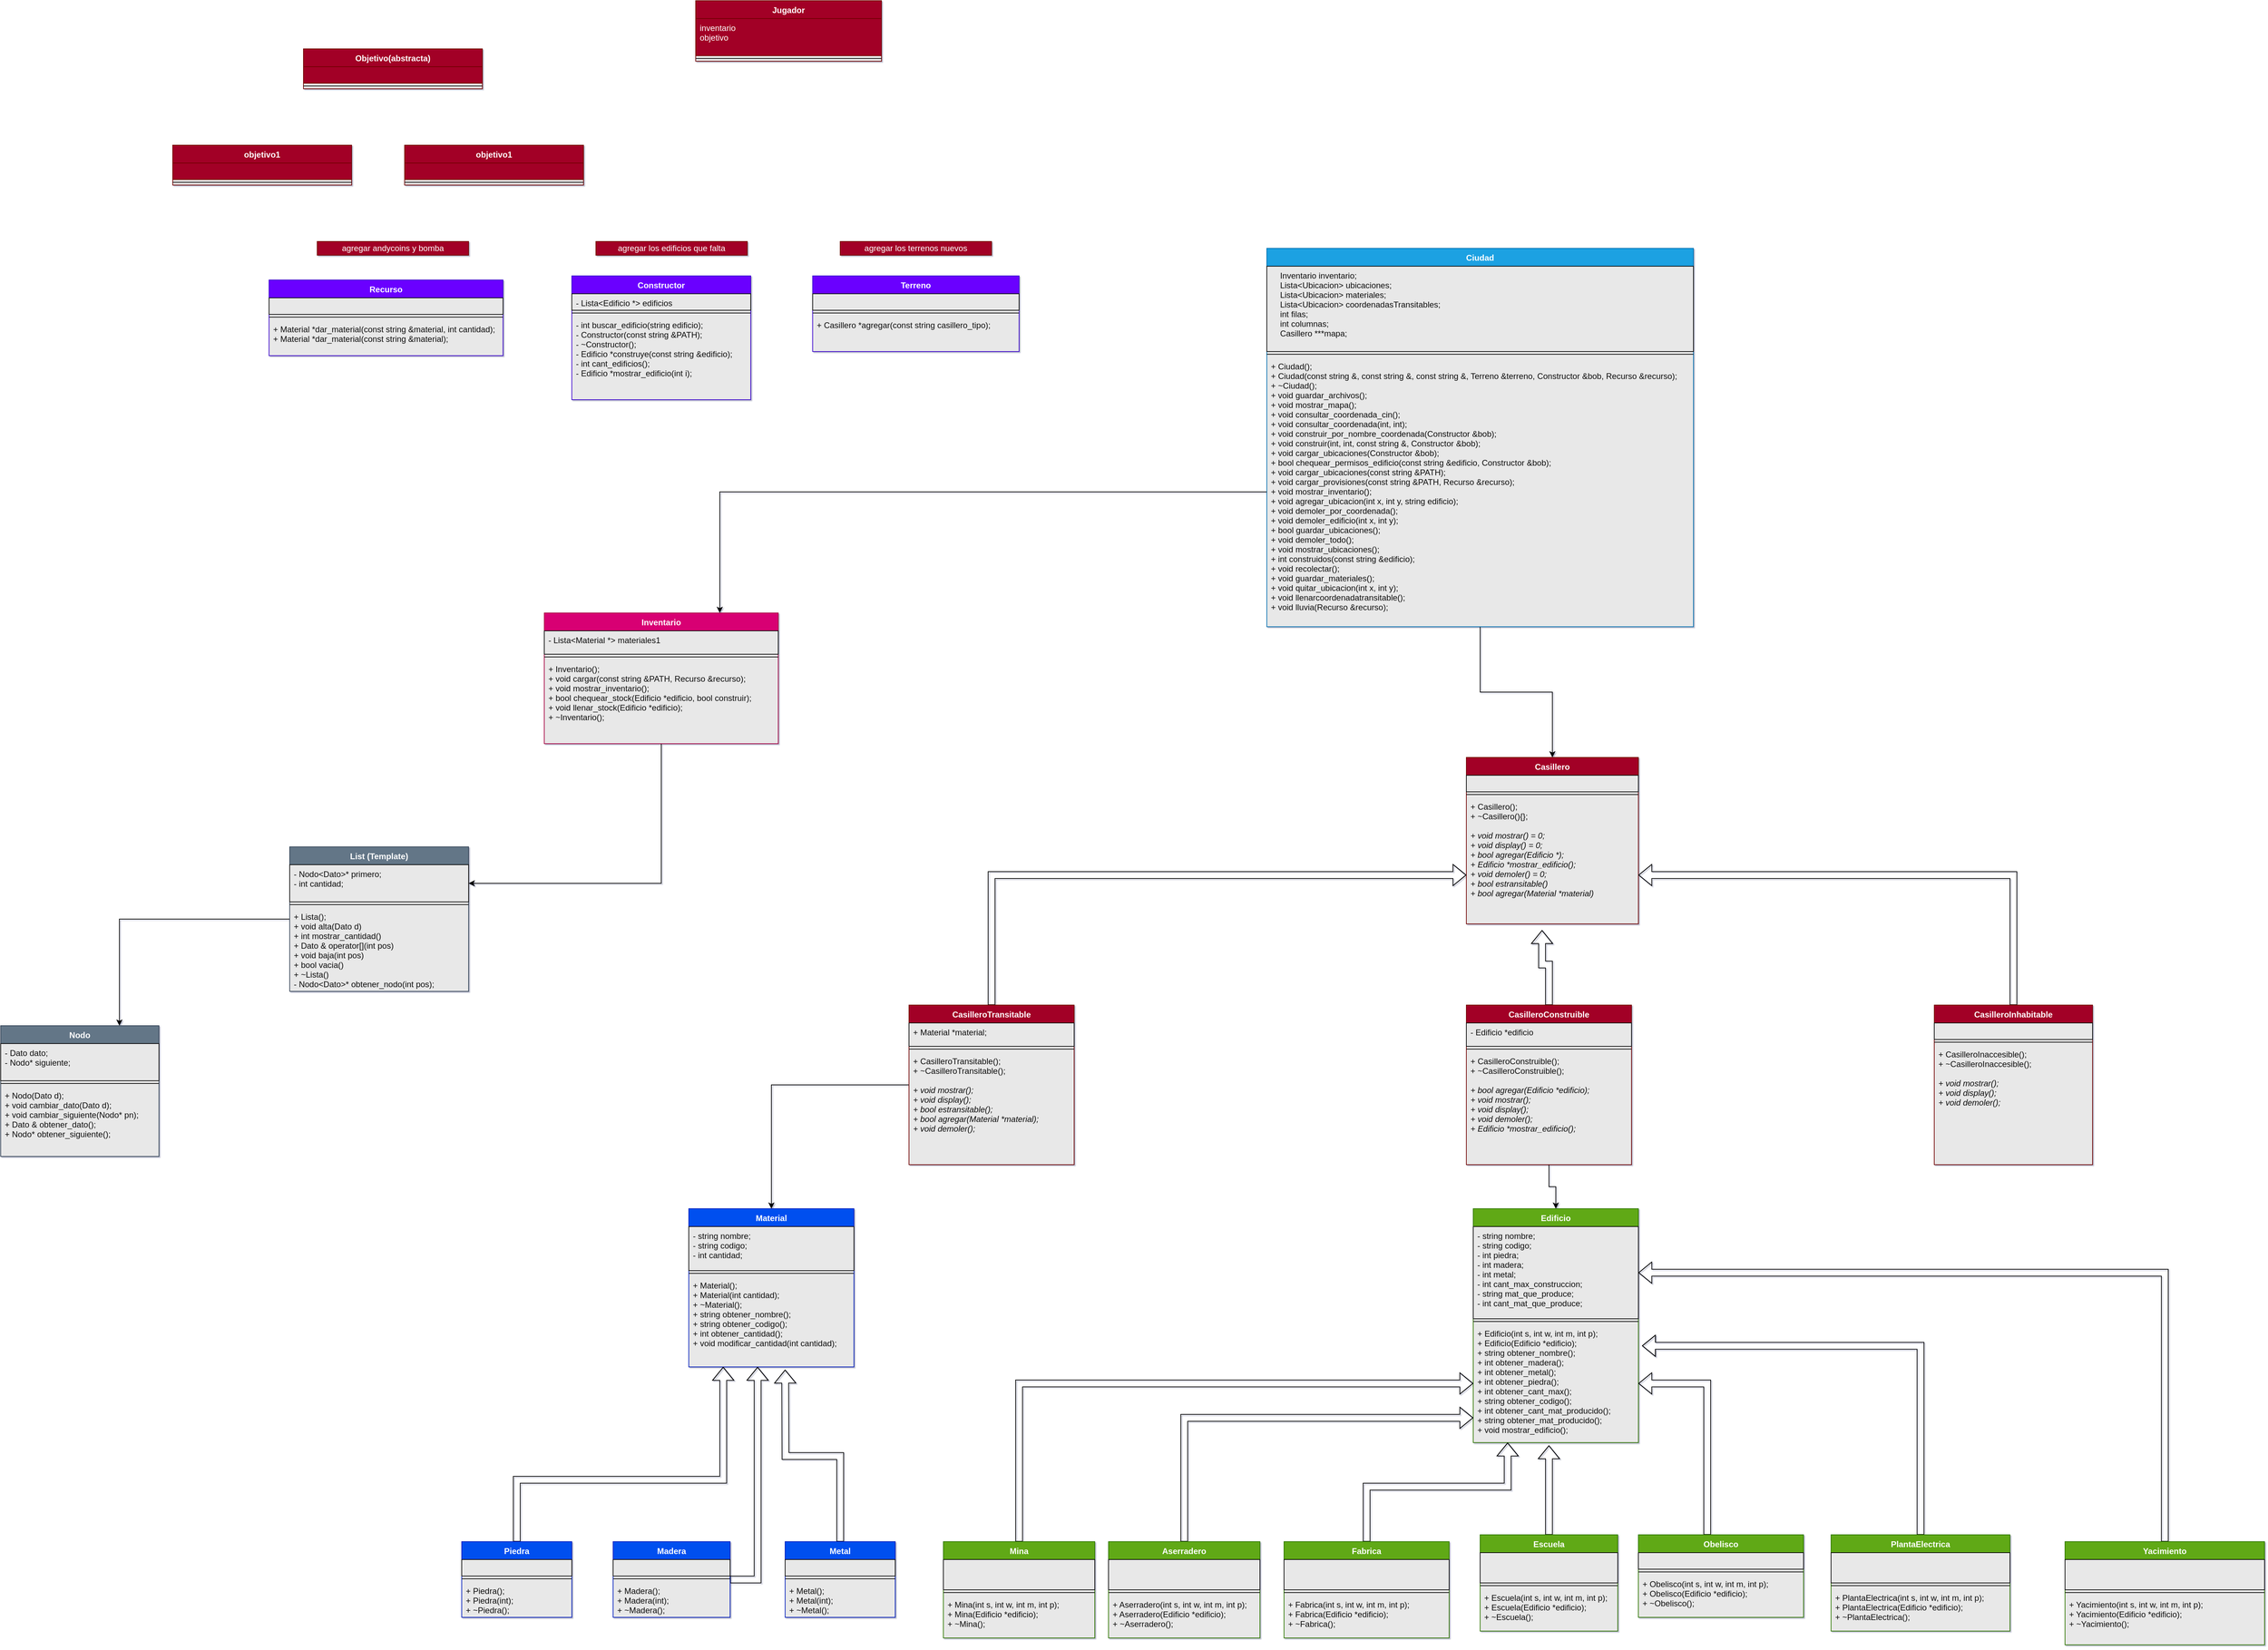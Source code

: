 <mxfile>
    <diagram id="HC1Cu2epK2iE6NDyu72z" name="Page-1">
        <mxGraphModel dx="4154" dy="3894" grid="1" gridSize="10" guides="1" tooltips="1" connect="1" arrows="1" fold="1" page="1" pageScale="1" pageWidth="827" pageHeight="1169" background="#ffffff" math="0" shadow="1">
            <root>
                <mxCell id="0"/>
                <mxCell id="1" parent="0"/>
                <mxCell id="2" value="Casillero" style="swimlane;fontStyle=1;align=center;verticalAlign=top;childLayout=stackLayout;horizontal=1;startSize=26;horizontalStack=0;resizeParent=1;resizeParentMax=0;resizeLast=0;collapsible=1;marginBottom=0;fontColor=#ffffff;labelBorderColor=none;labelBackgroundColor=none;swimlaneFillColor=#E8E8E8;strokeColor=#6F0000;fillColor=#a20025;" parent="1" vertex="1">
                    <mxGeometry x="1000" y="-610" width="250" height="242" as="geometry"/>
                </mxCell>
                <mxCell id="3" value="" style="text;fillColor=none;align=left;verticalAlign=top;spacingLeft=4;spacingRight=4;overflow=hidden;rotatable=0;points=[[0,0.5],[1,0.5]];portConstraint=eastwest;fontColor=#0D0D0D;labelBorderColor=none;labelBackgroundColor=none;strokeColor=#000000;" parent="2" vertex="1">
                    <mxGeometry y="26" width="250" height="24" as="geometry"/>
                </mxCell>
                <mxCell id="4" value="" style="line;strokeWidth=1;fillColor=none;align=left;verticalAlign=middle;spacingTop=-1;spacingLeft=3;spacingRight=3;rotatable=0;labelPosition=right;points=[];portConstraint=eastwest;" parent="2" vertex="1">
                    <mxGeometry y="50" width="250" height="8" as="geometry"/>
                </mxCell>
                <mxCell id="186" value="+ Casillero();&#10;+ ~Casillero(){};" style="text;strokeColor=none;fillColor=none;align=left;verticalAlign=top;spacingLeft=4;spacingRight=4;overflow=hidden;rotatable=0;points=[[0,0.5],[1,0.5]];portConstraint=eastwest;fontColor=#0D0D0D;labelBorderColor=none;labelBackgroundColor=none;fontStyle=0" parent="2" vertex="1">
                    <mxGeometry y="58" width="250" height="42" as="geometry"/>
                </mxCell>
                <mxCell id="5" value="+ void mostrar() = 0;&#10;+ void display() = 0;&#10;+ bool agregar(Edificio *);&#10;+ Edificio *mostrar_edificio();&#10;+ void demoler() = 0;&#10;+ bool estransitable()&#10;+ bool agregar(Material *material)" style="text;strokeColor=none;fillColor=none;align=left;verticalAlign=top;spacingLeft=4;spacingRight=4;overflow=hidden;rotatable=0;points=[[0,0.5],[1,0.5]];portConstraint=eastwest;fontColor=#0D0D0D;labelBorderColor=none;labelBackgroundColor=none;fontStyle=2" parent="2" vertex="1">
                    <mxGeometry y="100" width="250" height="142" as="geometry"/>
                </mxCell>
                <mxCell id="207" style="edgeStyle=orthogonalEdgeStyle;rounded=0;orthogonalLoop=1;jettySize=auto;html=1;entryX=0;entryY=0.5;entryDx=0;entryDy=0;strokeColor=#000000;shape=flexArrow;" parent="1" source="6" target="5" edge="1">
                    <mxGeometry relative="1" as="geometry"/>
                </mxCell>
                <mxCell id="214" style="edgeStyle=orthogonalEdgeStyle;rounded=0;orthogonalLoop=1;jettySize=auto;html=1;entryX=0.5;entryY=0;entryDx=0;entryDy=0;strokeColor=#000000;" parent="1" source="6" target="22" edge="1">
                    <mxGeometry relative="1" as="geometry"/>
                </mxCell>
                <mxCell id="6" value="CasilleroTransitable" style="swimlane;fontStyle=1;align=center;verticalAlign=top;childLayout=stackLayout;horizontal=1;startSize=26;horizontalStack=0;resizeParent=1;resizeParentMax=0;resizeLast=0;collapsible=1;marginBottom=0;fontColor=#ffffff;labelBorderColor=none;labelBackgroundColor=none;swimlaneFillColor=#E8E8E8;strokeColor=#6F0000;fillColor=#a20025;" parent="1" vertex="1">
                    <mxGeometry x="190" y="-250" width="240" height="232" as="geometry"/>
                </mxCell>
                <mxCell id="7" value="+ Material *material;" style="text;fillColor=none;align=left;verticalAlign=top;spacingLeft=4;spacingRight=4;overflow=hidden;rotatable=0;points=[[0,0.5],[1,0.5]];portConstraint=eastwest;fontColor=#0D0D0D;labelBorderColor=none;labelBackgroundColor=none;strokeColor=#000000;" parent="6" vertex="1">
                    <mxGeometry y="26" width="240" height="34" as="geometry"/>
                </mxCell>
                <mxCell id="8" value="" style="line;strokeWidth=1;fillColor=none;align=left;verticalAlign=middle;spacingTop=-1;spacingLeft=3;spacingRight=3;rotatable=0;labelPosition=right;points=[];portConstraint=eastwest;" parent="6" vertex="1">
                    <mxGeometry y="60" width="240" height="8" as="geometry"/>
                </mxCell>
                <mxCell id="9" value="+ CasilleroTransitable();&#10;+ ~CasilleroTransitable();" style="text;strokeColor=none;fillColor=none;align=left;verticalAlign=top;spacingLeft=4;spacingRight=4;overflow=hidden;rotatable=0;points=[[0,0.5],[1,0.5]];portConstraint=eastwest;fontColor=#0D0D0D;labelBorderColor=none;labelBackgroundColor=none;" parent="6" vertex="1">
                    <mxGeometry y="68" width="240" height="42" as="geometry"/>
                </mxCell>
                <mxCell id="189" value="+ void mostrar();&#10;+ void display();&#10;+ bool estransitable();&#10;+ bool agregar(Material *material);&#10;+ void demoler();" style="text;strokeColor=none;fillColor=none;align=left;verticalAlign=top;spacingLeft=4;spacingRight=4;overflow=hidden;rotatable=0;points=[[0,0.5],[1,0.5]];portConstraint=eastwest;fontColor=#0D0D0D;labelBorderColor=none;labelBackgroundColor=none;fontStyle=2" parent="6" vertex="1">
                    <mxGeometry y="110" width="240" height="122" as="geometry"/>
                </mxCell>
                <mxCell id="208" style="edgeStyle=orthogonalEdgeStyle;rounded=0;orthogonalLoop=1;jettySize=auto;html=1;entryX=0.44;entryY=1.064;entryDx=0;entryDy=0;entryPerimeter=0;strokeColor=#000000;shape=flexArrow;" parent="1" source="10" target="5" edge="1">
                    <mxGeometry relative="1" as="geometry">
                        <Array as="points">
                            <mxPoint x="1120" y="-309"/>
                            <mxPoint x="1110" y="-309"/>
                        </Array>
                    </mxGeometry>
                </mxCell>
                <mxCell id="215" style="edgeStyle=orthogonalEdgeStyle;rounded=0;orthogonalLoop=1;jettySize=auto;html=1;strokeColor=#000000;" parent="1" source="10" target="26" edge="1">
                    <mxGeometry relative="1" as="geometry"/>
                </mxCell>
                <mxCell id="10" value="CasilleroConstruible" style="swimlane;fontStyle=1;align=center;verticalAlign=top;childLayout=stackLayout;horizontal=1;startSize=26;horizontalStack=0;resizeParent=1;resizeParentMax=0;resizeLast=0;collapsible=1;marginBottom=0;fontColor=#ffffff;labelBorderColor=none;labelBackgroundColor=none;swimlaneFillColor=#E8E8E8;strokeColor=#6F0000;fillColor=#a20025;" parent="1" vertex="1">
                    <mxGeometry x="1000" y="-250" width="240" height="232" as="geometry"/>
                </mxCell>
                <mxCell id="11" value="- Edificio *edificio" style="text;fillColor=none;align=left;verticalAlign=top;spacingLeft=4;spacingRight=4;overflow=hidden;rotatable=0;points=[[0,0.5],[1,0.5]];portConstraint=eastwest;fontColor=#0D0D0D;labelBorderColor=none;labelBackgroundColor=none;strokeColor=#000000;" parent="10" vertex="1">
                    <mxGeometry y="26" width="240" height="34" as="geometry"/>
                </mxCell>
                <mxCell id="12" value="" style="line;strokeWidth=1;fillColor=none;align=left;verticalAlign=middle;spacingTop=-1;spacingLeft=3;spacingRight=3;rotatable=0;labelPosition=right;points=[];portConstraint=eastwest;" parent="10" vertex="1">
                    <mxGeometry y="60" width="240" height="8" as="geometry"/>
                </mxCell>
                <mxCell id="13" value="+ CasilleroConstruible();&#10;+ ~CasilleroConstruible();" style="text;strokeColor=none;fillColor=none;align=left;verticalAlign=top;spacingLeft=4;spacingRight=4;overflow=hidden;rotatable=0;points=[[0,0.5],[1,0.5]];portConstraint=eastwest;fontColor=#0D0D0D;labelBorderColor=none;labelBackgroundColor=none;" parent="10" vertex="1">
                    <mxGeometry y="68" width="240" height="42" as="geometry"/>
                </mxCell>
                <mxCell id="187" value="+ bool agregar(Edificio *edificio);&#10;+ void mostrar();&#10;+ void display();&#10;+ void demoler();&#10;+ Edificio *mostrar_edificio();" style="text;strokeColor=none;fillColor=none;align=left;verticalAlign=top;spacingLeft=4;spacingRight=4;overflow=hidden;rotatable=0;points=[[0,0.5],[1,0.5]];portConstraint=eastwest;fontColor=#0D0D0D;labelBorderColor=none;labelBackgroundColor=none;fontStyle=2" parent="10" vertex="1">
                    <mxGeometry y="110" width="240" height="122" as="geometry"/>
                </mxCell>
                <mxCell id="209" style="edgeStyle=orthogonalEdgeStyle;rounded=0;orthogonalLoop=1;jettySize=auto;html=1;strokeColor=#000000;shape=flexArrow;" parent="1" source="14" target="5" edge="1">
                    <mxGeometry relative="1" as="geometry"/>
                </mxCell>
                <mxCell id="14" value="CasilleroInhabitable" style="swimlane;fontStyle=1;align=center;verticalAlign=top;childLayout=stackLayout;horizontal=1;startSize=26;horizontalStack=0;resizeParent=1;resizeParentMax=0;resizeLast=0;collapsible=1;marginBottom=0;fontColor=#ffffff;labelBorderColor=none;labelBackgroundColor=none;swimlaneFillColor=#E8E8E8;strokeColor=#6F0000;fillColor=#a20025;" parent="1" vertex="1">
                    <mxGeometry x="1680" y="-250" width="230" height="232" as="geometry"/>
                </mxCell>
                <mxCell id="15" value="" style="text;fillColor=none;align=left;verticalAlign=top;spacingLeft=4;spacingRight=4;overflow=hidden;rotatable=0;points=[[0,0.5],[1,0.5]];portConstraint=eastwest;fontColor=#0D0D0D;labelBorderColor=none;labelBackgroundColor=none;strokeColor=#000000;" parent="14" vertex="1">
                    <mxGeometry y="26" width="230" height="24" as="geometry"/>
                </mxCell>
                <mxCell id="16" value="" style="line;strokeWidth=1;fillColor=none;align=left;verticalAlign=middle;spacingTop=-1;spacingLeft=3;spacingRight=3;rotatable=0;labelPosition=right;points=[];portConstraint=eastwest;" parent="14" vertex="1">
                    <mxGeometry y="50" width="230" height="8" as="geometry"/>
                </mxCell>
                <mxCell id="17" value="+ CasilleroInaccesible();&#10;+ ~CasilleroInaccesible();" style="text;strokeColor=none;fillColor=none;align=left;verticalAlign=top;spacingLeft=4;spacingRight=4;overflow=hidden;rotatable=0;points=[[0,0.5],[1,0.5]];portConstraint=eastwest;fontColor=#0D0D0D;labelBorderColor=none;labelBackgroundColor=none;" parent="14" vertex="1">
                    <mxGeometry y="58" width="230" height="42" as="geometry"/>
                </mxCell>
                <mxCell id="188" value="+ void mostrar();&#10;+ void display();&#10;+ void demoler();" style="text;strokeColor=none;fillColor=none;align=left;verticalAlign=top;spacingLeft=4;spacingRight=4;overflow=hidden;rotatable=0;points=[[0,0.5],[1,0.5]];portConstraint=eastwest;fontColor=#0D0D0D;labelBorderColor=none;labelBackgroundColor=none;fontStyle=2" parent="14" vertex="1">
                    <mxGeometry y="100" width="230" height="132" as="geometry"/>
                </mxCell>
                <mxCell id="22" value="Material" style="swimlane;fontStyle=1;align=center;verticalAlign=top;childLayout=stackLayout;horizontal=1;startSize=26;horizontalStack=0;resizeParent=1;resizeParentMax=0;resizeLast=0;collapsible=1;marginBottom=0;fontColor=#ffffff;labelBorderColor=none;labelBackgroundColor=none;swimlaneFillColor=#E8E8E8;strokeColor=#001DBC;fillColor=#0050ef;" parent="1" vertex="1">
                    <mxGeometry x="-130" y="46" width="240" height="230" as="geometry"/>
                </mxCell>
                <mxCell id="23" value="- string nombre;&#10;- string codigo;&#10;- int cantidad;" style="text;fillColor=none;align=left;verticalAlign=top;spacingLeft=4;spacingRight=4;overflow=hidden;rotatable=0;points=[[0,0.5],[1,0.5]];portConstraint=eastwest;fontColor=#0D0D0D;labelBorderColor=none;labelBackgroundColor=none;strokeColor=#000000;" parent="22" vertex="1">
                    <mxGeometry y="26" width="240" height="64" as="geometry"/>
                </mxCell>
                <mxCell id="24" value="" style="line;strokeWidth=1;fillColor=none;align=left;verticalAlign=middle;spacingTop=-1;spacingLeft=3;spacingRight=3;rotatable=0;labelPosition=right;points=[];portConstraint=eastwest;" parent="22" vertex="1">
                    <mxGeometry y="90" width="240" height="8" as="geometry"/>
                </mxCell>
                <mxCell id="25" value="+ Material();&#10;+ Material(int cantidad);&#10;+ ~Material();&#10;+ string obtener_nombre();&#10;+ string obtener_codigo();&#10;+ int obtener_cantidad();&#10;+ void modificar_cantidad(int cantidad);" style="text;strokeColor=none;fillColor=none;align=left;verticalAlign=top;spacingLeft=4;spacingRight=4;overflow=hidden;rotatable=0;points=[[0,0.5],[1,0.5]];portConstraint=eastwest;fontColor=#0D0D0D;labelBorderColor=none;labelBackgroundColor=none;" parent="22" vertex="1">
                    <mxGeometry y="98" width="240" height="132" as="geometry"/>
                </mxCell>
                <mxCell id="26" value="Edificio" style="swimlane;fontStyle=1;align=center;verticalAlign=top;childLayout=stackLayout;horizontal=1;startSize=26;horizontalStack=0;resizeParent=1;resizeParentMax=0;resizeLast=0;collapsible=1;marginBottom=0;fontColor=#ffffff;labelBorderColor=none;labelBackgroundColor=none;swimlaneFillColor=#E8E8E8;strokeColor=#2D7600;fillColor=#60a917;" parent="1" vertex="1">
                    <mxGeometry x="1010" y="46" width="240" height="340" as="geometry"/>
                </mxCell>
                <mxCell id="27" value="- string nombre;&#10;- string codigo;&#10;- int piedra;&#10;- int madera;&#10;- int metal;&#10;- int cant_max_construccion;&#10;- string mat_que_produce;&#10;- int cant_mat_que_produce;" style="text;fillColor=none;align=left;verticalAlign=top;spacingLeft=4;spacingRight=4;overflow=hidden;rotatable=0;points=[[0,0.5],[1,0.5]];portConstraint=eastwest;fontColor=#0D0D0D;labelBorderColor=none;labelBackgroundColor=none;strokeColor=#000000;" parent="26" vertex="1">
                    <mxGeometry y="26" width="240" height="134" as="geometry"/>
                </mxCell>
                <mxCell id="28" value="" style="line;strokeWidth=1;fillColor=none;align=left;verticalAlign=middle;spacingTop=-1;spacingLeft=3;spacingRight=3;rotatable=0;labelPosition=right;points=[];portConstraint=eastwest;" parent="26" vertex="1">
                    <mxGeometry y="160" width="240" height="8" as="geometry"/>
                </mxCell>
                <mxCell id="29" value="+ Edificio(int s, int w, int m, int p);&#10;+ Edificio(Edificio *edificio);&#10;+ string obtener_nombre();&#10;+ int obtener_madera();&#10;+ int obtener_metal();&#10;+ int obtener_piedra();&#10;+ int obtener_cant_max();&#10;+ string obtener_codigo();&#10;+ int obtener_cant_mat_producido();&#10;+ string obtener_mat_producido();&#10;+ void mostrar_edificio();" style="text;strokeColor=none;fillColor=none;align=left;verticalAlign=top;spacingLeft=4;spacingRight=4;overflow=hidden;rotatable=0;points=[[0,0.5],[1,0.5]];portConstraint=eastwest;fontColor=#0D0D0D;labelBorderColor=none;labelBackgroundColor=none;" parent="26" vertex="1">
                    <mxGeometry y="168" width="240" height="172" as="geometry"/>
                </mxCell>
                <mxCell id="191" style="edgeStyle=orthogonalEdgeStyle;rounded=0;orthogonalLoop=1;jettySize=auto;html=1;entryX=0;entryY=0.5;entryDx=0;entryDy=0;strokeColor=#000000;shape=flexArrow;" parent="1" source="30" target="29" edge="1">
                    <mxGeometry relative="1" as="geometry"/>
                </mxCell>
                <mxCell id="30" value="Mina" style="swimlane;fontStyle=1;align=center;verticalAlign=top;childLayout=stackLayout;horizontal=1;startSize=26;horizontalStack=0;resizeParent=1;resizeParentMax=0;resizeLast=0;collapsible=1;marginBottom=0;fontColor=#ffffff;labelBorderColor=none;labelBackgroundColor=none;swimlaneFillColor=#E8E8E8;strokeColor=#2D7600;fillColor=#60a917;" parent="1" vertex="1">
                    <mxGeometry x="240" y="530" width="220" height="140" as="geometry"/>
                </mxCell>
                <mxCell id="31" value="" style="text;fillColor=none;align=left;verticalAlign=top;spacingLeft=4;spacingRight=4;overflow=hidden;rotatable=0;points=[[0,0.5],[1,0.5]];portConstraint=eastwest;fontColor=#0D0D0D;labelBorderColor=none;labelBackgroundColor=none;strokeColor=#000000;" parent="30" vertex="1">
                    <mxGeometry y="26" width="220" height="44" as="geometry"/>
                </mxCell>
                <mxCell id="32" value="" style="line;strokeWidth=1;fillColor=none;align=left;verticalAlign=middle;spacingTop=-1;spacingLeft=3;spacingRight=3;rotatable=0;labelPosition=right;points=[];portConstraint=eastwest;" parent="30" vertex="1">
                    <mxGeometry y="70" width="220" height="8" as="geometry"/>
                </mxCell>
                <mxCell id="33" value="+ Mina(int s, int w, int m, int p);&#10;+ Mina(Edificio *edificio);&#10;+ ~Mina();" style="text;strokeColor=none;fillColor=none;align=left;verticalAlign=top;spacingLeft=4;spacingRight=4;overflow=hidden;rotatable=0;points=[[0,0.5],[1,0.5]];portConstraint=eastwest;fontColor=#0D0D0D;labelBorderColor=none;labelBackgroundColor=none;" parent="30" vertex="1">
                    <mxGeometry y="78" width="220" height="62" as="geometry"/>
                </mxCell>
                <mxCell id="192" style="edgeStyle=orthogonalEdgeStyle;rounded=0;orthogonalLoop=1;jettySize=auto;html=1;strokeColor=#000000;shape=flexArrow;" parent="1" source="34" target="29" edge="1">
                    <mxGeometry relative="1" as="geometry">
                        <Array as="points">
                            <mxPoint x="590" y="350"/>
                        </Array>
                    </mxGeometry>
                </mxCell>
                <mxCell id="34" value="Aserradero" style="swimlane;fontStyle=1;align=center;verticalAlign=top;childLayout=stackLayout;horizontal=1;startSize=26;horizontalStack=0;resizeParent=1;resizeParentMax=0;resizeLast=0;collapsible=1;marginBottom=0;fontColor=#ffffff;labelBorderColor=none;labelBackgroundColor=none;swimlaneFillColor=#E8E8E8;strokeColor=#2D7600;fillColor=#60a917;" parent="1" vertex="1">
                    <mxGeometry x="480" y="530" width="220" height="140" as="geometry"/>
                </mxCell>
                <mxCell id="35" value="" style="text;fillColor=none;align=left;verticalAlign=top;spacingLeft=4;spacingRight=4;overflow=hidden;rotatable=0;points=[[0,0.5],[1,0.5]];portConstraint=eastwest;fontColor=#0D0D0D;labelBorderColor=none;labelBackgroundColor=none;strokeColor=#000000;" parent="34" vertex="1">
                    <mxGeometry y="26" width="220" height="44" as="geometry"/>
                </mxCell>
                <mxCell id="36" value="" style="line;strokeWidth=1;fillColor=none;align=left;verticalAlign=middle;spacingTop=-1;spacingLeft=3;spacingRight=3;rotatable=0;labelPosition=right;points=[];portConstraint=eastwest;" parent="34" vertex="1">
                    <mxGeometry y="70" width="220" height="8" as="geometry"/>
                </mxCell>
                <mxCell id="37" value="+ Aserradero(int s, int w, int m, int p);&#10;+ Aserradero(Edificio *edificio);&#10;+ ~Aserradero();" style="text;strokeColor=none;fillColor=none;align=left;verticalAlign=top;spacingLeft=4;spacingRight=4;overflow=hidden;rotatable=0;points=[[0,0.5],[1,0.5]];portConstraint=eastwest;fontColor=#0D0D0D;labelBorderColor=none;labelBackgroundColor=none;" parent="34" vertex="1">
                    <mxGeometry y="78" width="220" height="62" as="geometry"/>
                </mxCell>
                <mxCell id="194" style="edgeStyle=orthogonalEdgeStyle;shape=flexArrow;rounded=0;orthogonalLoop=1;jettySize=auto;html=1;strokeColor=#000000;" parent="1" source="38" target="29" edge="1">
                    <mxGeometry relative="1" as="geometry">
                        <Array as="points">
                            <mxPoint x="855" y="450"/>
                            <mxPoint x="1060" y="450"/>
                        </Array>
                    </mxGeometry>
                </mxCell>
                <mxCell id="38" value="Fabrica" style="swimlane;fontStyle=1;align=center;verticalAlign=top;childLayout=stackLayout;horizontal=1;startSize=26;horizontalStack=0;resizeParent=1;resizeParentMax=0;resizeLast=0;collapsible=1;marginBottom=0;fontColor=#ffffff;labelBorderColor=none;labelBackgroundColor=none;swimlaneFillColor=#E8E8E8;strokeColor=#2D7600;fillColor=#60a917;" parent="1" vertex="1">
                    <mxGeometry x="735" y="530" width="240" height="140" as="geometry"/>
                </mxCell>
                <mxCell id="39" value="" style="text;fillColor=none;align=left;verticalAlign=top;spacingLeft=4;spacingRight=4;overflow=hidden;rotatable=0;points=[[0,0.5],[1,0.5]];portConstraint=eastwest;fontColor=#0D0D0D;labelBorderColor=none;labelBackgroundColor=none;strokeColor=#000000;" parent="38" vertex="1">
                    <mxGeometry y="26" width="240" height="44" as="geometry"/>
                </mxCell>
                <mxCell id="40" value="" style="line;strokeWidth=1;fillColor=none;align=left;verticalAlign=middle;spacingTop=-1;spacingLeft=3;spacingRight=3;rotatable=0;labelPosition=right;points=[];portConstraint=eastwest;" parent="38" vertex="1">
                    <mxGeometry y="70" width="240" height="8" as="geometry"/>
                </mxCell>
                <mxCell id="41" value="+ Fabrica(int s, int w, int m, int p);&#10;+ Fabrica(Edificio *edificio);&#10;+ ~Fabrica();" style="text;strokeColor=none;fillColor=none;align=left;verticalAlign=top;spacingLeft=4;spacingRight=4;overflow=hidden;rotatable=0;points=[[0,0.5],[1,0.5]];portConstraint=eastwest;fontColor=#0D0D0D;labelBorderColor=none;labelBackgroundColor=none;" parent="38" vertex="1">
                    <mxGeometry y="78" width="240" height="62" as="geometry"/>
                </mxCell>
                <mxCell id="199" style="edgeStyle=orthogonalEdgeStyle;shape=flexArrow;rounded=0;orthogonalLoop=1;jettySize=auto;html=1;strokeColor=#000000;" parent="1" source="42" edge="1">
                    <mxGeometry relative="1" as="geometry">
                        <mxPoint x="1120" y="390" as="targetPoint"/>
                    </mxGeometry>
                </mxCell>
                <mxCell id="42" value="Escuela" style="swimlane;fontStyle=1;align=center;verticalAlign=top;childLayout=stackLayout;horizontal=1;startSize=26;horizontalStack=0;resizeParent=1;resizeParentMax=0;resizeLast=0;collapsible=1;marginBottom=0;fontColor=#ffffff;labelBorderColor=none;labelBackgroundColor=none;swimlaneFillColor=#E8E8E8;strokeColor=#2D7600;fillColor=#60a917;" parent="1" vertex="1">
                    <mxGeometry x="1020" y="520" width="200" height="140" as="geometry"/>
                </mxCell>
                <mxCell id="43" value="" style="text;fillColor=none;align=left;verticalAlign=top;spacingLeft=4;spacingRight=4;overflow=hidden;rotatable=0;points=[[0,0.5],[1,0.5]];portConstraint=eastwest;fontColor=#0D0D0D;labelBorderColor=none;labelBackgroundColor=none;strokeColor=#000000;" parent="42" vertex="1">
                    <mxGeometry y="26" width="200" height="44" as="geometry"/>
                </mxCell>
                <mxCell id="44" value="" style="line;strokeWidth=1;fillColor=none;align=left;verticalAlign=middle;spacingTop=-1;spacingLeft=3;spacingRight=3;rotatable=0;labelPosition=right;points=[];portConstraint=eastwest;" parent="42" vertex="1">
                    <mxGeometry y="70" width="200" height="8" as="geometry"/>
                </mxCell>
                <mxCell id="45" value="+ Escuela(int s, int w, int m, int p);&#10;+ Escuela(Edificio *edificio);&#10;+ ~Escuela();" style="text;strokeColor=none;fillColor=none;align=left;verticalAlign=top;spacingLeft=4;spacingRight=4;overflow=hidden;rotatable=0;points=[[0,0.5],[1,0.5]];portConstraint=eastwest;fontColor=#0D0D0D;labelBorderColor=none;labelBackgroundColor=none;" parent="42" vertex="1">
                    <mxGeometry y="78" width="200" height="62" as="geometry"/>
                </mxCell>
                <mxCell id="195" style="edgeStyle=orthogonalEdgeStyle;shape=flexArrow;rounded=0;orthogonalLoop=1;jettySize=auto;html=1;entryX=1;entryY=0.5;entryDx=0;entryDy=0;strokeColor=#000000;" parent="1" source="46" target="29" edge="1">
                    <mxGeometry relative="1" as="geometry">
                        <Array as="points">
                            <mxPoint x="1350" y="300"/>
                        </Array>
                    </mxGeometry>
                </mxCell>
                <mxCell id="46" value="Obelisco" style="swimlane;fontStyle=1;align=center;verticalAlign=top;childLayout=stackLayout;horizontal=1;startSize=26;horizontalStack=0;resizeParent=1;resizeParentMax=0;resizeLast=0;collapsible=1;marginBottom=0;fontColor=#ffffff;labelBorderColor=none;labelBackgroundColor=none;swimlaneFillColor=#E8E8E8;strokeColor=#2D7600;fillColor=#60a917;" parent="1" vertex="1">
                    <mxGeometry x="1250" y="520" width="240" height="120" as="geometry"/>
                </mxCell>
                <mxCell id="47" value="" style="text;fillColor=none;align=left;verticalAlign=top;spacingLeft=4;spacingRight=4;overflow=hidden;rotatable=0;points=[[0,0.5],[1,0.5]];portConstraint=eastwest;fontColor=#0D0D0D;labelBorderColor=none;labelBackgroundColor=none;strokeColor=#000000;" parent="46" vertex="1">
                    <mxGeometry y="26" width="240" height="24" as="geometry"/>
                </mxCell>
                <mxCell id="48" value="" style="line;strokeWidth=1;fillColor=none;align=left;verticalAlign=middle;spacingTop=-1;spacingLeft=3;spacingRight=3;rotatable=0;labelPosition=right;points=[];portConstraint=eastwest;" parent="46" vertex="1">
                    <mxGeometry y="50" width="240" height="8" as="geometry"/>
                </mxCell>
                <mxCell id="49" value="+ Obelisco(int s, int w, int m, int p);&#10;+ Obelisco(Edificio *edificio);&#10;+ ~Obelisco();" style="text;strokeColor=none;fillColor=none;align=left;verticalAlign=top;spacingLeft=4;spacingRight=4;overflow=hidden;rotatable=0;points=[[0,0.5],[1,0.5]];portConstraint=eastwest;fontColor=#0D0D0D;labelBorderColor=none;labelBackgroundColor=none;" parent="46" vertex="1">
                    <mxGeometry y="58" width="240" height="62" as="geometry"/>
                </mxCell>
                <mxCell id="196" style="edgeStyle=orthogonalEdgeStyle;shape=flexArrow;rounded=0;orthogonalLoop=1;jettySize=auto;html=1;entryX=1.022;entryY=0.182;entryDx=0;entryDy=0;entryPerimeter=0;strokeColor=#000000;" parent="1" source="50" target="29" edge="1">
                    <mxGeometry relative="1" as="geometry"/>
                </mxCell>
                <mxCell id="50" value="PlantaElectrica" style="swimlane;fontStyle=1;align=center;verticalAlign=top;childLayout=stackLayout;horizontal=1;startSize=26;horizontalStack=0;resizeParent=1;resizeParentMax=0;resizeLast=0;collapsible=1;marginBottom=0;fontColor=#ffffff;labelBorderColor=none;labelBackgroundColor=none;swimlaneFillColor=#E8E8E8;strokeColor=#2D7600;fillColor=#60a917;" parent="1" vertex="1">
                    <mxGeometry x="1530" y="520" width="260" height="140" as="geometry"/>
                </mxCell>
                <mxCell id="51" value="" style="text;fillColor=none;align=left;verticalAlign=top;spacingLeft=4;spacingRight=4;overflow=hidden;rotatable=0;points=[[0,0.5],[1,0.5]];portConstraint=eastwest;fontColor=#0D0D0D;labelBorderColor=none;labelBackgroundColor=none;strokeColor=#000000;" parent="50" vertex="1">
                    <mxGeometry y="26" width="260" height="44" as="geometry"/>
                </mxCell>
                <mxCell id="52" value="" style="line;strokeWidth=1;fillColor=none;align=left;verticalAlign=middle;spacingTop=-1;spacingLeft=3;spacingRight=3;rotatable=0;labelPosition=right;points=[];portConstraint=eastwest;" parent="50" vertex="1">
                    <mxGeometry y="70" width="260" height="8" as="geometry"/>
                </mxCell>
                <mxCell id="53" value="+ PlantaElectrica(int s, int w, int m, int p);&#10;+ PlantaElectrica(Edificio *edificio);&#10;+ ~PlantaElectrica();" style="text;strokeColor=none;fillColor=none;align=left;verticalAlign=top;spacingLeft=4;spacingRight=4;overflow=hidden;rotatable=0;points=[[0,0.5],[1,0.5]];portConstraint=eastwest;fontColor=#0D0D0D;labelBorderColor=none;labelBackgroundColor=none;" parent="50" vertex="1">
                    <mxGeometry y="78" width="260" height="62" as="geometry"/>
                </mxCell>
                <mxCell id="213" style="edgeStyle=orthogonalEdgeStyle;rounded=0;orthogonalLoop=1;jettySize=auto;html=1;entryX=0.75;entryY=0;entryDx=0;entryDy=0;strokeColor=#000000;" parent="1" source="71" target="172" edge="1">
                    <mxGeometry relative="1" as="geometry"/>
                </mxCell>
                <mxCell id="71" value="List (Template)" style="swimlane;fontStyle=1;align=center;verticalAlign=top;childLayout=stackLayout;horizontal=1;startSize=26;horizontalStack=0;resizeParent=1;resizeParentMax=0;resizeLast=0;collapsible=1;marginBottom=0;fontColor=#ffffff;labelBorderColor=none;labelBackgroundColor=none;swimlaneFillColor=#E8E8E8;strokeColor=#314354;fillColor=#647687;" parent="1" vertex="1">
                    <mxGeometry x="-710" y="-480" width="260" height="210" as="geometry"/>
                </mxCell>
                <mxCell id="72" value="- Nodo&lt;Dato&gt;* primero;&#10;- int cantidad;" style="text;fillColor=none;align=left;verticalAlign=top;spacingLeft=4;spacingRight=4;overflow=hidden;rotatable=0;points=[[0,0.5],[1,0.5]];portConstraint=eastwest;fontColor=#0D0D0D;labelBorderColor=none;labelBackgroundColor=none;strokeColor=#000000;" parent="71" vertex="1">
                    <mxGeometry y="26" width="260" height="54" as="geometry"/>
                </mxCell>
                <mxCell id="73" value="" style="line;strokeWidth=1;fillColor=none;align=left;verticalAlign=middle;spacingTop=-1;spacingLeft=3;spacingRight=3;rotatable=0;labelPosition=right;points=[];portConstraint=eastwest;" parent="71" vertex="1">
                    <mxGeometry y="80" width="260" height="8" as="geometry"/>
                </mxCell>
                <mxCell id="74" value="+ Lista();&#10;+ void alta(Dato d)&#10;+ int mostrar_cantidad()&#10;+ Dato &amp; operator[](int pos)&#10;+ void baja(int pos)&#10;+ bool vacia()&#10;+ ~Lista()&#10;- Nodo&lt;Dato&gt;* obtener_nodo(int pos);" style="text;strokeColor=none;fillColor=none;align=left;verticalAlign=top;spacingLeft=4;spacingRight=4;overflow=hidden;rotatable=0;points=[[0,0.5],[1,0.5]];portConstraint=eastwest;fontColor=#0D0D0D;labelBorderColor=none;labelBackgroundColor=none;" parent="71" vertex="1">
                    <mxGeometry y="88" width="260" height="122" as="geometry"/>
                </mxCell>
                <mxCell id="216" style="edgeStyle=orthogonalEdgeStyle;rounded=0;orthogonalLoop=1;jettySize=auto;html=1;entryX=0.5;entryY=0;entryDx=0;entryDy=0;strokeColor=#000000;" parent="1" source="88" target="2" edge="1">
                    <mxGeometry relative="1" as="geometry"/>
                </mxCell>
                <mxCell id="88" value="Ciudad" style="swimlane;fontStyle=1;align=center;verticalAlign=top;childLayout=stackLayout;horizontal=1;startSize=26;horizontalStack=0;resizeParent=1;resizeParentMax=0;resizeLast=0;collapsible=1;marginBottom=0;fontColor=#ffffff;labelBorderColor=none;labelBackgroundColor=none;swimlaneFillColor=#E8E8E8;strokeColor=#006EAF;fillColor=#1ba1e2;" parent="1" vertex="1">
                    <mxGeometry x="710" y="-1350" width="620" height="550" as="geometry"/>
                </mxCell>
                <mxCell id="89" value="    Inventario inventario;&#10;    Lista&lt;Ubicacion&gt; ubicaciones;&#10;    Lista&lt;Ubicacion&gt; materiales;&#10;    Lista&lt;Ubicacion&gt; coordenadasTransitables;&#10;    int filas;&#10;    int columnas;&#10;    Casillero ***mapa;" style="text;fillColor=none;align=left;verticalAlign=top;spacingLeft=4;spacingRight=4;overflow=hidden;rotatable=0;points=[[0,0.5],[1,0.5]];portConstraint=eastwest;fontColor=#0D0D0D;labelBorderColor=none;labelBackgroundColor=none;strokeColor=#000000;" parent="88" vertex="1">
                    <mxGeometry y="26" width="620" height="124" as="geometry"/>
                </mxCell>
                <mxCell id="90" value="" style="line;strokeWidth=1;fillColor=none;align=left;verticalAlign=middle;spacingTop=-1;spacingLeft=3;spacingRight=3;rotatable=0;labelPosition=right;points=[];portConstraint=eastwest;" parent="88" vertex="1">
                    <mxGeometry y="150" width="620" height="8" as="geometry"/>
                </mxCell>
                <mxCell id="91" value="+ Ciudad();&#10;+ Ciudad(const string &amp;, const string &amp;, const string &amp;, Terreno &amp;terreno, Constructor &amp;bob, Recurso &amp;recurso);&#10;+ ~Ciudad(); &#10;+ void guardar_archivos(); &#10;+ void mostrar_mapa();&#10;+ void consultar_coordenada_cin();&#10;+ void consultar_coordenada(int, int);&#10;+ void construir_por_nombre_coordenada(Constructor &amp;bob);&#10;+ void construir(int, int, const string &amp;, Constructor &amp;bob);&#10;+ void cargar_ubicaciones(Constructor &amp;bob);&#10;+ bool chequear_permisos_edificio(const string &amp;edificio, Constructor &amp;bob);&#10;+ void cargar_ubicaciones(const string &amp;PATH);&#10;+ void cargar_provisiones(const string &amp;PATH, Recurso &amp;recurso);&#10;+ void mostrar_inventario();&#10;+ void agregar_ubicacion(int x, int y, string edificio);&#10;+ void demoler_por_coordenada();&#10;+ void demoler_edificio(int x, int y);&#10;+ bool guardar_ubicaciones(); &#10;+ void demoler_todo();&#10;+ void mostrar_ubicaciones();&#10;+ int construidos(const string &amp;edificio);&#10;+ void recolectar();&#10;+ void guardar_materiales();&#10;+ void quitar_ubicacion(int x, int y);&#10;+ void llenarcoordenadatransitable();&#10;+ void lluvia(Recurso &amp;recurso);" style="text;strokeColor=none;fillColor=none;align=left;verticalAlign=top;spacingLeft=4;spacingRight=4;overflow=hidden;rotatable=0;points=[[0,0.5],[1,0.5]];portConstraint=eastwest;fontColor=#0D0D0D;labelBorderColor=none;labelBackgroundColor=none;" parent="88" vertex="1">
                    <mxGeometry y="158" width="620" height="392" as="geometry"/>
                </mxCell>
                <mxCell id="125" value="Recurso" style="swimlane;fontStyle=1;align=center;verticalAlign=top;childLayout=stackLayout;horizontal=1;startSize=26;horizontalStack=0;resizeParent=1;resizeParentMax=0;resizeLast=0;collapsible=1;marginBottom=0;fontColor=#ffffff;labelBorderColor=none;labelBackgroundColor=none;swimlaneFillColor=#E8E8E8;strokeColor=#3700CC;fillColor=#6a00ff;" parent="1" vertex="1">
                    <mxGeometry x="-740" y="-1304" width="340" height="110" as="geometry"/>
                </mxCell>
                <mxCell id="126" value="" style="text;fillColor=none;align=left;verticalAlign=top;spacingLeft=4;spacingRight=4;overflow=hidden;rotatable=0;points=[[0,0.5],[1,0.5]];portConstraint=eastwest;fontColor=#0D0D0D;labelBorderColor=none;labelBackgroundColor=none;strokeColor=#000000;" parent="125" vertex="1">
                    <mxGeometry y="26" width="340" height="24" as="geometry"/>
                </mxCell>
                <mxCell id="127" value="" style="line;strokeWidth=1;fillColor=none;align=left;verticalAlign=middle;spacingTop=-1;spacingLeft=3;spacingRight=3;rotatable=0;labelPosition=right;points=[];portConstraint=eastwest;" parent="125" vertex="1">
                    <mxGeometry y="50" width="340" height="8" as="geometry"/>
                </mxCell>
                <mxCell id="128" value="+ Material *dar_material(const string &amp;material, int cantidad);&#10;+ Material *dar_material(const string &amp;material);" style="text;strokeColor=none;fillColor=none;align=left;verticalAlign=top;spacingLeft=4;spacingRight=4;overflow=hidden;rotatable=0;points=[[0,0.5],[1,0.5]];portConstraint=eastwest;fontColor=#0D0D0D;labelBorderColor=none;labelBackgroundColor=none;" parent="125" vertex="1">
                    <mxGeometry y="58" width="340" height="52" as="geometry"/>
                </mxCell>
                <mxCell id="129" value="Constructor" style="swimlane;fontStyle=1;align=center;verticalAlign=top;childLayout=stackLayout;horizontal=1;startSize=26;horizontalStack=0;resizeParent=1;resizeParentMax=0;resizeLast=0;collapsible=1;marginBottom=0;fontColor=#ffffff;labelBorderColor=none;labelBackgroundColor=none;swimlaneFillColor=#E8E8E8;strokeColor=#3700CC;fillColor=#6a00ff;" parent="1" vertex="1">
                    <mxGeometry x="-300" y="-1310" width="260" height="180" as="geometry"/>
                </mxCell>
                <mxCell id="130" value="- Lista&lt;Edificio *&gt; edificios" style="text;fillColor=none;align=left;verticalAlign=top;spacingLeft=4;spacingRight=4;overflow=hidden;rotatable=0;points=[[0,0.5],[1,0.5]];portConstraint=eastwest;fontColor=#0D0D0D;labelBorderColor=none;labelBackgroundColor=none;strokeColor=#000000;" parent="129" vertex="1">
                    <mxGeometry y="26" width="260" height="24" as="geometry"/>
                </mxCell>
                <mxCell id="131" value="" style="line;strokeWidth=1;fillColor=none;align=left;verticalAlign=middle;spacingTop=-1;spacingLeft=3;spacingRight=3;rotatable=0;labelPosition=right;points=[];portConstraint=eastwest;" parent="129" vertex="1">
                    <mxGeometry y="50" width="260" height="8" as="geometry"/>
                </mxCell>
                <mxCell id="132" value="- int buscar_edificio(string edificio);&#10;- Constructor(const string &amp;PATH);&#10;- ~Constructor();&#10;- Edificio *construye(const string &amp;edificio);&#10;- int cant_edificios();&#10;- Edificio *mostrar_edificio(int i);" style="text;strokeColor=none;fillColor=none;align=left;verticalAlign=top;spacingLeft=4;spacingRight=4;overflow=hidden;rotatable=0;points=[[0,0.5],[1,0.5]];portConstraint=eastwest;fontColor=#0D0D0D;labelBorderColor=none;labelBackgroundColor=none;" parent="129" vertex="1">
                    <mxGeometry y="58" width="260" height="122" as="geometry"/>
                </mxCell>
                <mxCell id="133" value="Terreno" style="swimlane;fontStyle=1;align=center;verticalAlign=top;childLayout=stackLayout;horizontal=1;startSize=26;horizontalStack=0;resizeParent=1;resizeParentMax=0;resizeLast=0;collapsible=1;marginBottom=0;fontColor=#ffffff;labelBorderColor=none;labelBackgroundColor=none;swimlaneFillColor=#E8E8E8;strokeColor=#3700CC;fillColor=#6a00ff;" parent="1" vertex="1">
                    <mxGeometry x="50" y="-1310" width="300" height="110" as="geometry"/>
                </mxCell>
                <mxCell id="134" value="" style="text;fillColor=none;align=left;verticalAlign=top;spacingLeft=4;spacingRight=4;overflow=hidden;rotatable=0;points=[[0,0.5],[1,0.5]];portConstraint=eastwest;fontColor=#0D0D0D;labelBorderColor=none;labelBackgroundColor=none;strokeColor=#000000;" parent="133" vertex="1">
                    <mxGeometry y="26" width="300" height="24" as="geometry"/>
                </mxCell>
                <mxCell id="135" value="" style="line;strokeWidth=1;fillColor=none;align=left;verticalAlign=middle;spacingTop=-1;spacingLeft=3;spacingRight=3;rotatable=0;labelPosition=right;points=[];portConstraint=eastwest;" parent="133" vertex="1">
                    <mxGeometry y="50" width="300" height="8" as="geometry"/>
                </mxCell>
                <mxCell id="136" value="+ Casillero *agregar(const string casillero_tipo);" style="text;strokeColor=none;fillColor=none;align=left;verticalAlign=top;spacingLeft=4;spacingRight=4;overflow=hidden;rotatable=0;points=[[0,0.5],[1,0.5]];portConstraint=eastwest;fontColor=#0D0D0D;labelBorderColor=none;labelBackgroundColor=none;" parent="133" vertex="1">
                    <mxGeometry y="58" width="300" height="52" as="geometry"/>
                </mxCell>
                <mxCell id="217" style="edgeStyle=orthogonalEdgeStyle;rounded=0;orthogonalLoop=1;jettySize=auto;html=1;strokeColor=#000000;" parent="1" source="137" target="72" edge="1">
                    <mxGeometry relative="1" as="geometry"/>
                </mxCell>
                <mxCell id="137" value="Inventario" style="swimlane;fontStyle=1;align=center;verticalAlign=top;childLayout=stackLayout;horizontal=1;startSize=26;horizontalStack=0;resizeParent=1;resizeParentMax=0;resizeLast=0;collapsible=1;marginBottom=0;fontColor=#ffffff;labelBorderColor=none;labelBackgroundColor=none;swimlaneFillColor=#E8E8E8;strokeColor=#A50040;fillColor=#d80073;" parent="1" vertex="1">
                    <mxGeometry x="-340" y="-820" width="340" height="190" as="geometry"/>
                </mxCell>
                <mxCell id="138" value="- Lista&lt;Material *&gt; materiales1" style="text;fillColor=none;align=left;verticalAlign=top;spacingLeft=4;spacingRight=4;overflow=hidden;rotatable=0;points=[[0,0.5],[1,0.5]];portConstraint=eastwest;fontColor=#0D0D0D;labelBorderColor=none;labelBackgroundColor=none;strokeColor=#000000;" parent="137" vertex="1">
                    <mxGeometry y="26" width="340" height="34" as="geometry"/>
                </mxCell>
                <mxCell id="139" value="" style="line;strokeWidth=1;fillColor=none;align=left;verticalAlign=middle;spacingTop=-1;spacingLeft=3;spacingRight=3;rotatable=0;labelPosition=right;points=[];portConstraint=eastwest;" parent="137" vertex="1">
                    <mxGeometry y="60" width="340" height="8" as="geometry"/>
                </mxCell>
                <mxCell id="140" value="+ Inventario();&#10;+ void cargar(const string &amp;PATH, Recurso &amp;recurso);&#10;+ void mostrar_inventario();&#10;+ bool chequear_stock(Edificio *edificio, bool construir);&#10;+ void llenar_stock(Edificio *edificio);&#10;+ ~Inventario();" style="text;strokeColor=none;fillColor=none;align=left;verticalAlign=top;spacingLeft=4;spacingRight=4;overflow=hidden;rotatable=0;points=[[0,0.5],[1,0.5]];portConstraint=eastwest;fontColor=#0D0D0D;labelBorderColor=none;labelBackgroundColor=none;" parent="137" vertex="1">
                    <mxGeometry y="68" width="340" height="122" as="geometry"/>
                </mxCell>
                <mxCell id="200" style="edgeStyle=orthogonalEdgeStyle;shape=flexArrow;rounded=0;orthogonalLoop=1;jettySize=auto;html=1;strokeColor=#000000;" parent="1" source="146" target="25" edge="1">
                    <mxGeometry relative="1" as="geometry">
                        <Array as="points">
                            <mxPoint x="-380" y="440"/>
                            <mxPoint x="-80" y="440"/>
                        </Array>
                    </mxGeometry>
                </mxCell>
                <mxCell id="146" value="Piedra" style="swimlane;fontStyle=1;align=center;verticalAlign=top;childLayout=stackLayout;horizontal=1;startSize=26;horizontalStack=0;resizeParent=1;resizeParentMax=0;resizeLast=0;collapsible=1;marginBottom=0;fontColor=#ffffff;labelBorderColor=none;labelBackgroundColor=none;swimlaneFillColor=#E8E8E8;strokeColor=#001DBC;fillColor=#0050ef;" parent="1" vertex="1">
                    <mxGeometry x="-460" y="530" width="160" height="110" as="geometry"/>
                </mxCell>
                <mxCell id="147" value="" style="text;fillColor=none;align=left;verticalAlign=top;spacingLeft=4;spacingRight=4;overflow=hidden;rotatable=0;points=[[0,0.5],[1,0.5]];portConstraint=eastwest;fontColor=#0D0D0D;labelBorderColor=none;labelBackgroundColor=none;strokeColor=#000000;" parent="146" vertex="1">
                    <mxGeometry y="26" width="160" height="24" as="geometry"/>
                </mxCell>
                <mxCell id="148" value="" style="line;strokeWidth=1;fillColor=none;align=left;verticalAlign=middle;spacingTop=-1;spacingLeft=3;spacingRight=3;rotatable=0;labelPosition=right;points=[];portConstraint=eastwest;" parent="146" vertex="1">
                    <mxGeometry y="50" width="160" height="8" as="geometry"/>
                </mxCell>
                <mxCell id="149" value="+ Piedra();&#10;+ Piedra(int);&#10;+ ~Piedra();" style="text;strokeColor=none;fillColor=none;align=left;verticalAlign=top;spacingLeft=4;spacingRight=4;overflow=hidden;rotatable=0;points=[[0,0.5],[1,0.5]];portConstraint=eastwest;fontColor=#0D0D0D;labelBorderColor=none;labelBackgroundColor=none;" parent="146" vertex="1">
                    <mxGeometry y="58" width="160" height="52" as="geometry"/>
                </mxCell>
                <mxCell id="201" style="edgeStyle=orthogonalEdgeStyle;shape=flexArrow;rounded=0;orthogonalLoop=1;jettySize=auto;html=1;strokeColor=#000000;" parent="1" source="150" target="25" edge="1">
                    <mxGeometry relative="1" as="geometry">
                        <Array as="points">
                            <mxPoint x="-30" y="585"/>
                        </Array>
                    </mxGeometry>
                </mxCell>
                <mxCell id="150" value="Madera" style="swimlane;fontStyle=1;align=center;verticalAlign=top;childLayout=stackLayout;horizontal=1;startSize=26;horizontalStack=0;resizeParent=1;resizeParentMax=0;resizeLast=0;collapsible=1;marginBottom=0;fontColor=#ffffff;labelBorderColor=none;labelBackgroundColor=none;swimlaneFillColor=#E8E8E8;strokeColor=#001DBC;fillColor=#0050ef;" parent="1" vertex="1">
                    <mxGeometry x="-240" y="530" width="170" height="110" as="geometry"/>
                </mxCell>
                <mxCell id="151" value="" style="text;fillColor=none;align=left;verticalAlign=top;spacingLeft=4;spacingRight=4;overflow=hidden;rotatable=0;points=[[0,0.5],[1,0.5]];portConstraint=eastwest;fontColor=#0D0D0D;labelBorderColor=none;labelBackgroundColor=none;strokeColor=#000000;" parent="150" vertex="1">
                    <mxGeometry y="26" width="170" height="24" as="geometry"/>
                </mxCell>
                <mxCell id="152" value="" style="line;strokeWidth=1;fillColor=none;align=left;verticalAlign=middle;spacingTop=-1;spacingLeft=3;spacingRight=3;rotatable=0;labelPosition=right;points=[];portConstraint=eastwest;" parent="150" vertex="1">
                    <mxGeometry y="50" width="170" height="8" as="geometry"/>
                </mxCell>
                <mxCell id="153" value="+ Madera();&#10;+ Madera(int);&#10;+ ~Madera();" style="text;strokeColor=none;fillColor=none;align=left;verticalAlign=top;spacingLeft=4;spacingRight=4;overflow=hidden;rotatable=0;points=[[0,0.5],[1,0.5]];portConstraint=eastwest;fontColor=#0D0D0D;labelBorderColor=none;labelBackgroundColor=none;" parent="150" vertex="1">
                    <mxGeometry y="58" width="170" height="52" as="geometry"/>
                </mxCell>
                <mxCell id="202" style="edgeStyle=orthogonalEdgeStyle;shape=flexArrow;rounded=0;orthogonalLoop=1;jettySize=auto;html=1;strokeColor=#000000;" parent="1" source="154" edge="1">
                    <mxGeometry relative="1" as="geometry">
                        <mxPoint x="10" y="280" as="targetPoint"/>
                    </mxGeometry>
                </mxCell>
                <mxCell id="154" value="Metal" style="swimlane;fontStyle=1;align=center;verticalAlign=top;childLayout=stackLayout;horizontal=1;startSize=26;horizontalStack=0;resizeParent=1;resizeParentMax=0;resizeLast=0;collapsible=1;marginBottom=0;fontColor=#ffffff;labelBorderColor=none;labelBackgroundColor=none;swimlaneFillColor=#E8E8E8;strokeColor=#001DBC;fillColor=#0050ef;" parent="1" vertex="1">
                    <mxGeometry x="10" y="530" width="160" height="110" as="geometry"/>
                </mxCell>
                <mxCell id="155" value="" style="text;fillColor=none;align=left;verticalAlign=top;spacingLeft=4;spacingRight=4;overflow=hidden;rotatable=0;points=[[0,0.5],[1,0.5]];portConstraint=eastwest;fontColor=#0D0D0D;labelBorderColor=none;labelBackgroundColor=none;strokeColor=#000000;" parent="154" vertex="1">
                    <mxGeometry y="26" width="160" height="24" as="geometry"/>
                </mxCell>
                <mxCell id="156" value="" style="line;strokeWidth=1;fillColor=none;align=left;verticalAlign=middle;spacingTop=-1;spacingLeft=3;spacingRight=3;rotatable=0;labelPosition=right;points=[];portConstraint=eastwest;" parent="154" vertex="1">
                    <mxGeometry y="50" width="160" height="8" as="geometry"/>
                </mxCell>
                <mxCell id="157" value="+ Metal();&#10;+ Metal(int);&#10;+ ~Metal();" style="text;strokeColor=none;fillColor=none;align=left;verticalAlign=top;spacingLeft=4;spacingRight=4;overflow=hidden;rotatable=0;points=[[0,0.5],[1,0.5]];portConstraint=eastwest;fontColor=#0D0D0D;labelBorderColor=none;labelBackgroundColor=none;" parent="154" vertex="1">
                    <mxGeometry y="58" width="160" height="52" as="geometry"/>
                </mxCell>
                <mxCell id="197" style="edgeStyle=orthogonalEdgeStyle;shape=flexArrow;rounded=0;orthogonalLoop=1;jettySize=auto;html=1;strokeColor=#000000;" parent="1" source="158" target="27" edge="1">
                    <mxGeometry relative="1" as="geometry"/>
                </mxCell>
                <mxCell id="158" value="Yacimiento" style="swimlane;fontStyle=1;align=center;verticalAlign=top;childLayout=stackLayout;horizontal=1;startSize=26;horizontalStack=0;resizeParent=1;resizeParentMax=0;resizeLast=0;collapsible=1;marginBottom=0;fontColor=#ffffff;labelBorderColor=none;labelBackgroundColor=none;swimlaneFillColor=#E8E8E8;strokeColor=#2D7600;fillColor=#60a917;" parent="1" vertex="1">
                    <mxGeometry x="1870" y="530" width="290" height="150" as="geometry"/>
                </mxCell>
                <mxCell id="159" value="" style="text;fillColor=none;align=left;verticalAlign=top;spacingLeft=4;spacingRight=4;overflow=hidden;rotatable=0;points=[[0,0.5],[1,0.5]];portConstraint=eastwest;fontColor=#0D0D0D;labelBorderColor=none;labelBackgroundColor=none;strokeColor=#000000;" parent="158" vertex="1">
                    <mxGeometry y="26" width="290" height="44" as="geometry"/>
                </mxCell>
                <mxCell id="160" value="" style="line;strokeWidth=1;fillColor=none;align=left;verticalAlign=middle;spacingTop=-1;spacingLeft=3;spacingRight=3;rotatable=0;labelPosition=right;points=[];portConstraint=eastwest;" parent="158" vertex="1">
                    <mxGeometry y="70" width="290" height="8" as="geometry"/>
                </mxCell>
                <mxCell id="161" value="+ Yacimiento(int s, int w, int m, int p);&#10;+ Yacimiento(Edificio *edificio);&#10;+ ~Yacimiento();" style="text;strokeColor=none;fillColor=none;align=left;verticalAlign=top;spacingLeft=4;spacingRight=4;overflow=hidden;rotatable=0;points=[[0,0.5],[1,0.5]];portConstraint=eastwest;fontColor=#0D0D0D;labelBorderColor=none;labelBackgroundColor=none;" parent="158" vertex="1">
                    <mxGeometry y="78" width="290" height="72" as="geometry"/>
                </mxCell>
                <mxCell id="172" value="Nodo" style="swimlane;fontStyle=1;align=center;verticalAlign=top;childLayout=stackLayout;horizontal=1;startSize=26;horizontalStack=0;resizeParent=1;resizeParentMax=0;resizeLast=0;collapsible=1;marginBottom=0;fontColor=#ffffff;labelBorderColor=none;labelBackgroundColor=none;swimlaneFillColor=#E8E8E8;strokeColor=#314354;fillColor=#647687;" parent="1" vertex="1">
                    <mxGeometry x="-1130" y="-220" width="230" height="190" as="geometry"/>
                </mxCell>
                <mxCell id="173" value="- Dato dato;&#10;- Nodo* siguiente;" style="text;fillColor=none;align=left;verticalAlign=top;spacingLeft=4;spacingRight=4;overflow=hidden;rotatable=0;points=[[0,0.5],[1,0.5]];portConstraint=eastwest;fontColor=#0D0D0D;labelBorderColor=none;labelBackgroundColor=none;strokeColor=#000000;" parent="172" vertex="1">
                    <mxGeometry y="26" width="230" height="54" as="geometry"/>
                </mxCell>
                <mxCell id="174" value="" style="line;strokeWidth=1;fillColor=none;align=left;verticalAlign=middle;spacingTop=-1;spacingLeft=3;spacingRight=3;rotatable=0;labelPosition=right;points=[];portConstraint=eastwest;" parent="172" vertex="1">
                    <mxGeometry y="80" width="230" height="8" as="geometry"/>
                </mxCell>
                <mxCell id="175" value="+ Nodo(Dato d);&#10;+ void cambiar_dato(Dato d);&#10;+ void cambiar_siguiente(Nodo* pn);&#10;+ Dato &amp; obtener_dato();&#10;+ Nodo* obtener_siguiente();" style="text;strokeColor=none;fillColor=none;align=left;verticalAlign=top;spacingLeft=4;spacingRight=4;overflow=hidden;rotatable=0;points=[[0,0.5],[1,0.5]];portConstraint=eastwest;fontColor=#0D0D0D;labelBorderColor=none;labelBackgroundColor=none;" parent="172" vertex="1">
                    <mxGeometry y="88" width="230" height="102" as="geometry"/>
                </mxCell>
                <mxCell id="212" style="edgeStyle=orthogonalEdgeStyle;rounded=0;orthogonalLoop=1;jettySize=auto;html=1;entryX=0.75;entryY=0;entryDx=0;entryDy=0;strokeColor=#000000;" parent="1" source="91" target="137" edge="1">
                    <mxGeometry relative="1" as="geometry"/>
                </mxCell>
                <mxCell id="218" value="agregar andycoins y bomba" style="text;html=1;strokeColor=#6F0000;fillColor=#a20025;align=center;verticalAlign=middle;whiteSpace=wrap;rounded=0;fontColor=#ffffff;" vertex="1" parent="1">
                    <mxGeometry x="-670" y="-1360" width="220" height="20" as="geometry"/>
                </mxCell>
                <mxCell id="219" value="agregar los terrenos nuevos" style="text;html=1;strokeColor=#6F0000;fillColor=#a20025;align=center;verticalAlign=middle;whiteSpace=wrap;rounded=0;fontColor=#ffffff;" vertex="1" parent="1">
                    <mxGeometry x="90" y="-1360" width="220" height="20" as="geometry"/>
                </mxCell>
                <mxCell id="220" value="agregar los edificios que falta" style="text;html=1;strokeColor=#6F0000;fillColor=#a20025;align=center;verticalAlign=middle;whiteSpace=wrap;rounded=0;fontColor=#ffffff;" vertex="1" parent="1">
                    <mxGeometry x="-265" y="-1360" width="220" height="20" as="geometry"/>
                </mxCell>
                <mxCell id="221" value="Jugador" style="swimlane;fontStyle=1;align=center;verticalAlign=top;childLayout=stackLayout;horizontal=1;startSize=26;horizontalStack=0;resizeParent=1;resizeParentMax=0;resizeLast=0;collapsible=1;marginBottom=0;fontColor=#ffffff;labelBorderColor=none;labelBackgroundColor=none;swimlaneFillColor=#E8E8E8;strokeColor=#6F0000;fillColor=#a20025;" vertex="1" parent="1">
                    <mxGeometry x="-120" y="-1710" width="270" height="88" as="geometry"/>
                </mxCell>
                <mxCell id="222" value="inventario&#10;objetivo" style="text;fillColor=#a20025;align=left;verticalAlign=top;spacingLeft=4;spacingRight=4;overflow=hidden;rotatable=0;points=[[0,0.5],[1,0.5]];portConstraint=eastwest;fontColor=#ffffff;labelBorderColor=none;labelBackgroundColor=none;strokeColor=#6F0000;" vertex="1" parent="221">
                    <mxGeometry y="26" width="270" height="54" as="geometry"/>
                </mxCell>
                <mxCell id="223" value="" style="line;strokeWidth=1;fillColor=none;align=left;verticalAlign=middle;spacingTop=-1;spacingLeft=3;spacingRight=3;rotatable=0;labelPosition=right;points=[];portConstraint=eastwest;" vertex="1" parent="221">
                    <mxGeometry y="80" width="270" height="8" as="geometry"/>
                </mxCell>
                <mxCell id="225" value="Objetivo(abstracta)" style="swimlane;fontStyle=1;align=center;verticalAlign=top;childLayout=stackLayout;horizontal=1;startSize=26;horizontalStack=0;resizeParent=1;resizeParentMax=0;resizeLast=0;collapsible=1;marginBottom=0;fontColor=#ffffff;labelBorderColor=none;labelBackgroundColor=none;swimlaneFillColor=#E8E8E8;strokeColor=#6F0000;fillColor=#a20025;" vertex="1" parent="1">
                    <mxGeometry x="-690" y="-1640" width="260" height="58" as="geometry"/>
                </mxCell>
                <mxCell id="226" value="" style="text;fillColor=#a20025;align=left;verticalAlign=top;spacingLeft=4;spacingRight=4;overflow=hidden;rotatable=0;points=[[0,0.5],[1,0.5]];portConstraint=eastwest;fontColor=#ffffff;labelBorderColor=none;labelBackgroundColor=none;strokeColor=#6F0000;" vertex="1" parent="225">
                    <mxGeometry y="26" width="260" height="24" as="geometry"/>
                </mxCell>
                <mxCell id="227" value="" style="line;strokeWidth=1;fillColor=none;align=left;verticalAlign=middle;spacingTop=-1;spacingLeft=3;spacingRight=3;rotatable=0;labelPosition=right;points=[];portConstraint=eastwest;" vertex="1" parent="225">
                    <mxGeometry y="50" width="260" height="8" as="geometry"/>
                </mxCell>
                <mxCell id="228" value="objetivo1" style="swimlane;fontStyle=1;align=center;verticalAlign=top;childLayout=stackLayout;horizontal=1;startSize=26;horizontalStack=0;resizeParent=1;resizeParentMax=0;resizeLast=0;collapsible=1;marginBottom=0;fontColor=#ffffff;labelBorderColor=none;labelBackgroundColor=none;swimlaneFillColor=#E8E8E8;strokeColor=#6F0000;fillColor=#a20025;" vertex="1" parent="1">
                    <mxGeometry x="-880" y="-1500" width="260" height="58" as="geometry"/>
                </mxCell>
                <mxCell id="229" value="" style="text;fillColor=#a20025;align=left;verticalAlign=top;spacingLeft=4;spacingRight=4;overflow=hidden;rotatable=0;points=[[0,0.5],[1,0.5]];portConstraint=eastwest;fontColor=#ffffff;labelBorderColor=none;labelBackgroundColor=none;strokeColor=#6F0000;" vertex="1" parent="228">
                    <mxGeometry y="26" width="260" height="24" as="geometry"/>
                </mxCell>
                <mxCell id="230" value="" style="line;strokeWidth=1;fillColor=none;align=left;verticalAlign=middle;spacingTop=-1;spacingLeft=3;spacingRight=3;rotatable=0;labelPosition=right;points=[];portConstraint=eastwest;" vertex="1" parent="228">
                    <mxGeometry y="50" width="260" height="8" as="geometry"/>
                </mxCell>
                <mxCell id="231" value="objetivo1" style="swimlane;fontStyle=1;align=center;verticalAlign=top;childLayout=stackLayout;horizontal=1;startSize=26;horizontalStack=0;resizeParent=1;resizeParentMax=0;resizeLast=0;collapsible=1;marginBottom=0;fontColor=#ffffff;labelBorderColor=none;labelBackgroundColor=none;swimlaneFillColor=#E8E8E8;strokeColor=#6F0000;fillColor=#a20025;" vertex="1" parent="1">
                    <mxGeometry x="-543" y="-1500" width="260" height="58" as="geometry"/>
                </mxCell>
                <mxCell id="232" value="" style="text;fillColor=#a20025;align=left;verticalAlign=top;spacingLeft=4;spacingRight=4;overflow=hidden;rotatable=0;points=[[0,0.5],[1,0.5]];portConstraint=eastwest;fontColor=#ffffff;labelBorderColor=none;labelBackgroundColor=none;strokeColor=#6F0000;" vertex="1" parent="231">
                    <mxGeometry y="26" width="260" height="24" as="geometry"/>
                </mxCell>
                <mxCell id="233" value="" style="line;strokeWidth=1;fillColor=none;align=left;verticalAlign=middle;spacingTop=-1;spacingLeft=3;spacingRight=3;rotatable=0;labelPosition=right;points=[];portConstraint=eastwest;" vertex="1" parent="231">
                    <mxGeometry y="50" width="260" height="8" as="geometry"/>
                </mxCell>
            </root>
        </mxGraphModel>
    </diagram>
</mxfile>